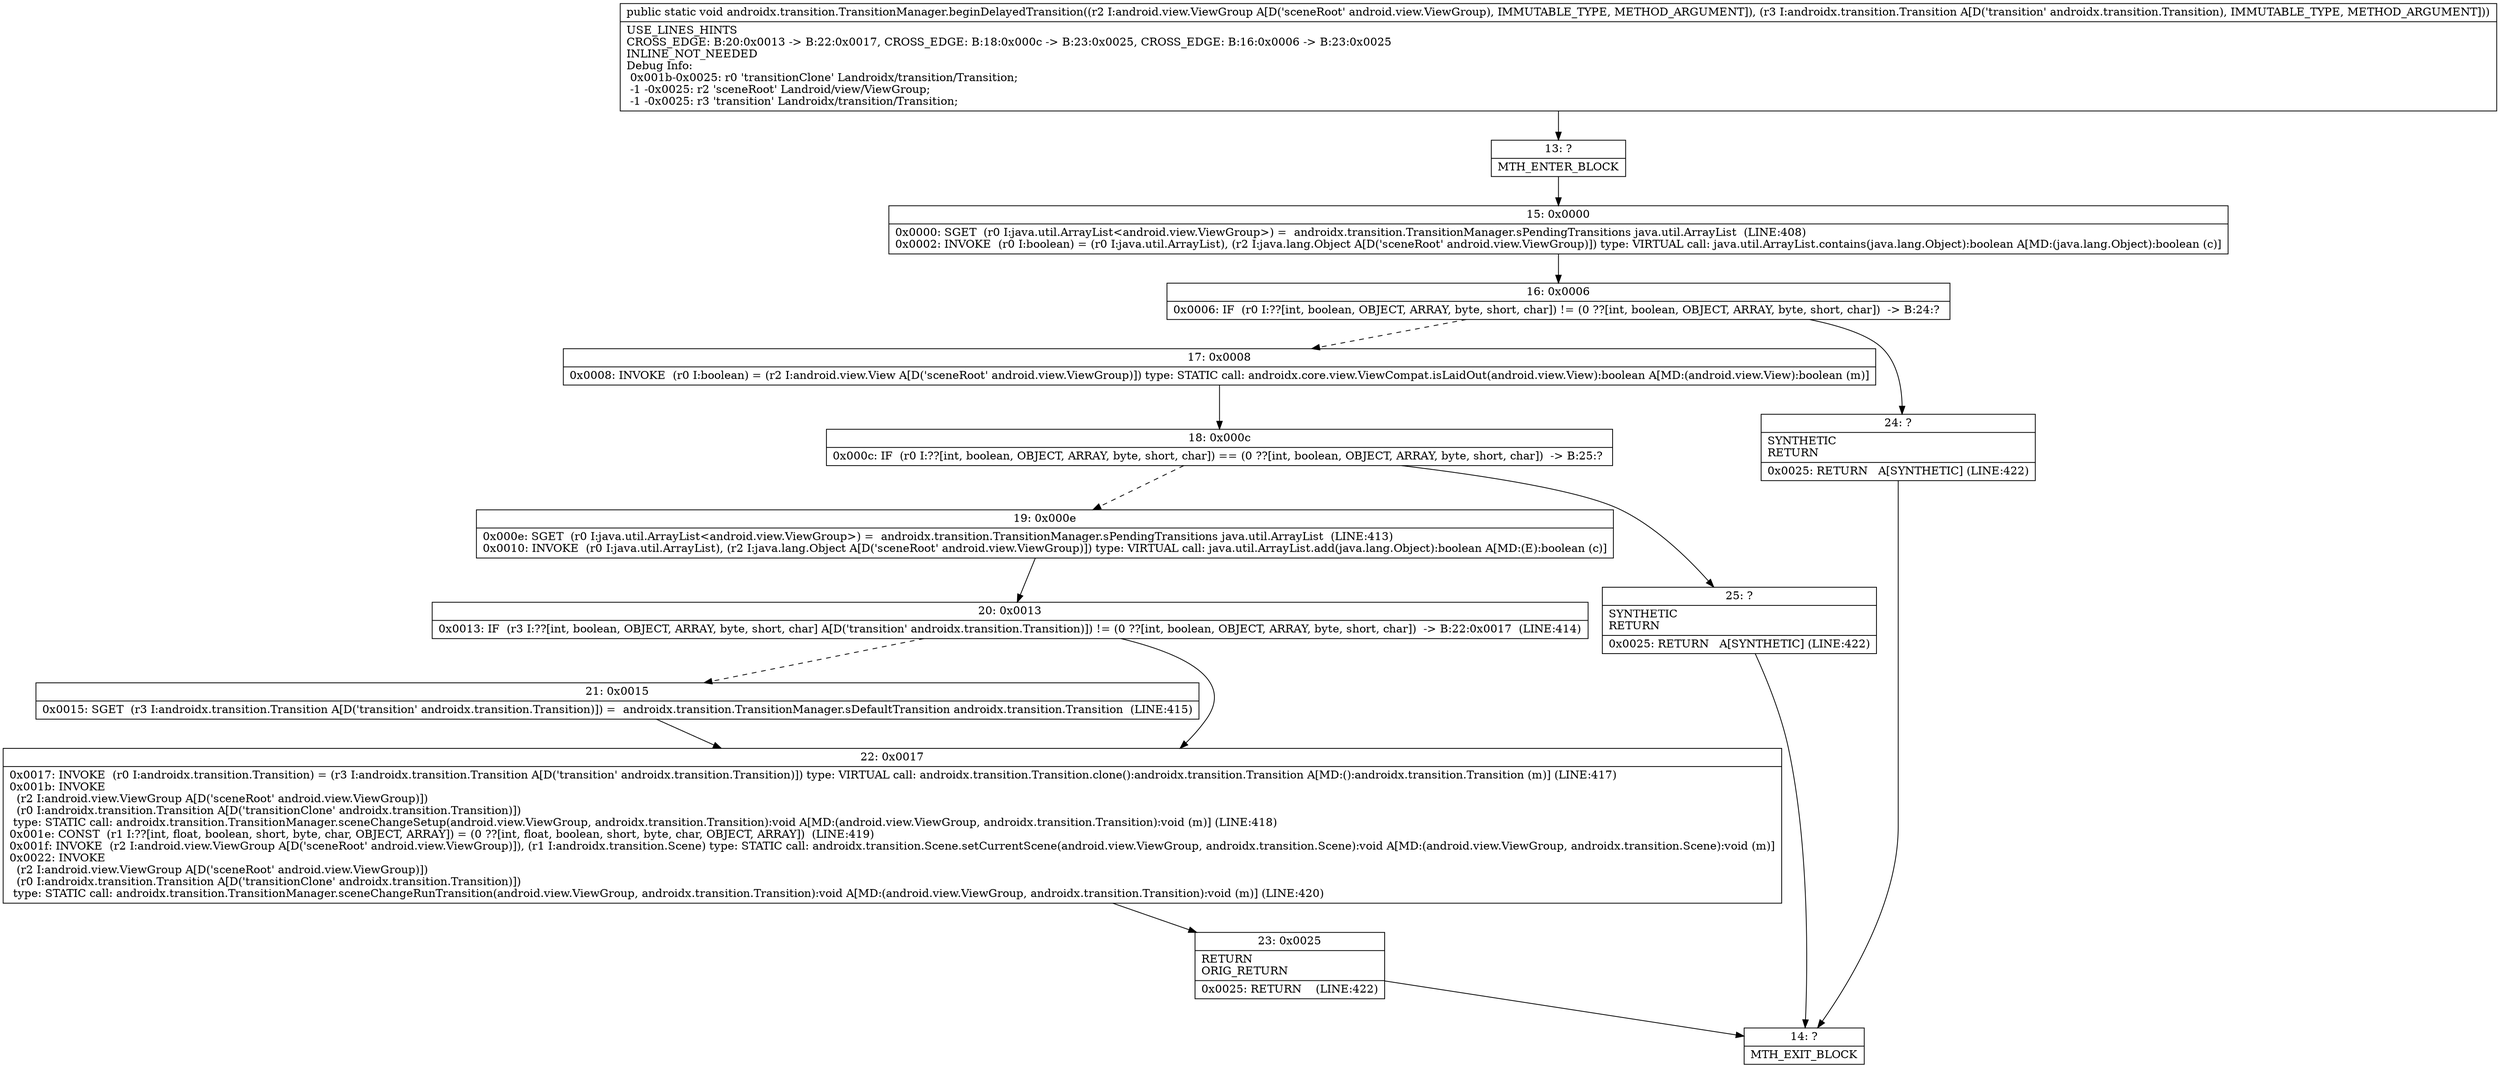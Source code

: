digraph "CFG forandroidx.transition.TransitionManager.beginDelayedTransition(Landroid\/view\/ViewGroup;Landroidx\/transition\/Transition;)V" {
Node_13 [shape=record,label="{13\:\ ?|MTH_ENTER_BLOCK\l}"];
Node_15 [shape=record,label="{15\:\ 0x0000|0x0000: SGET  (r0 I:java.util.ArrayList\<android.view.ViewGroup\>) =  androidx.transition.TransitionManager.sPendingTransitions java.util.ArrayList  (LINE:408)\l0x0002: INVOKE  (r0 I:boolean) = (r0 I:java.util.ArrayList), (r2 I:java.lang.Object A[D('sceneRoot' android.view.ViewGroup)]) type: VIRTUAL call: java.util.ArrayList.contains(java.lang.Object):boolean A[MD:(java.lang.Object):boolean (c)]\l}"];
Node_16 [shape=record,label="{16\:\ 0x0006|0x0006: IF  (r0 I:??[int, boolean, OBJECT, ARRAY, byte, short, char]) != (0 ??[int, boolean, OBJECT, ARRAY, byte, short, char])  \-\> B:24:? \l}"];
Node_17 [shape=record,label="{17\:\ 0x0008|0x0008: INVOKE  (r0 I:boolean) = (r2 I:android.view.View A[D('sceneRoot' android.view.ViewGroup)]) type: STATIC call: androidx.core.view.ViewCompat.isLaidOut(android.view.View):boolean A[MD:(android.view.View):boolean (m)]\l}"];
Node_18 [shape=record,label="{18\:\ 0x000c|0x000c: IF  (r0 I:??[int, boolean, OBJECT, ARRAY, byte, short, char]) == (0 ??[int, boolean, OBJECT, ARRAY, byte, short, char])  \-\> B:25:? \l}"];
Node_19 [shape=record,label="{19\:\ 0x000e|0x000e: SGET  (r0 I:java.util.ArrayList\<android.view.ViewGroup\>) =  androidx.transition.TransitionManager.sPendingTransitions java.util.ArrayList  (LINE:413)\l0x0010: INVOKE  (r0 I:java.util.ArrayList), (r2 I:java.lang.Object A[D('sceneRoot' android.view.ViewGroup)]) type: VIRTUAL call: java.util.ArrayList.add(java.lang.Object):boolean A[MD:(E):boolean (c)]\l}"];
Node_20 [shape=record,label="{20\:\ 0x0013|0x0013: IF  (r3 I:??[int, boolean, OBJECT, ARRAY, byte, short, char] A[D('transition' androidx.transition.Transition)]) != (0 ??[int, boolean, OBJECT, ARRAY, byte, short, char])  \-\> B:22:0x0017  (LINE:414)\l}"];
Node_21 [shape=record,label="{21\:\ 0x0015|0x0015: SGET  (r3 I:androidx.transition.Transition A[D('transition' androidx.transition.Transition)]) =  androidx.transition.TransitionManager.sDefaultTransition androidx.transition.Transition  (LINE:415)\l}"];
Node_22 [shape=record,label="{22\:\ 0x0017|0x0017: INVOKE  (r0 I:androidx.transition.Transition) = (r3 I:androidx.transition.Transition A[D('transition' androidx.transition.Transition)]) type: VIRTUAL call: androidx.transition.Transition.clone():androidx.transition.Transition A[MD:():androidx.transition.Transition (m)] (LINE:417)\l0x001b: INVOKE  \l  (r2 I:android.view.ViewGroup A[D('sceneRoot' android.view.ViewGroup)])\l  (r0 I:androidx.transition.Transition A[D('transitionClone' androidx.transition.Transition)])\l type: STATIC call: androidx.transition.TransitionManager.sceneChangeSetup(android.view.ViewGroup, androidx.transition.Transition):void A[MD:(android.view.ViewGroup, androidx.transition.Transition):void (m)] (LINE:418)\l0x001e: CONST  (r1 I:??[int, float, boolean, short, byte, char, OBJECT, ARRAY]) = (0 ??[int, float, boolean, short, byte, char, OBJECT, ARRAY])  (LINE:419)\l0x001f: INVOKE  (r2 I:android.view.ViewGroup A[D('sceneRoot' android.view.ViewGroup)]), (r1 I:androidx.transition.Scene) type: STATIC call: androidx.transition.Scene.setCurrentScene(android.view.ViewGroup, androidx.transition.Scene):void A[MD:(android.view.ViewGroup, androidx.transition.Scene):void (m)]\l0x0022: INVOKE  \l  (r2 I:android.view.ViewGroup A[D('sceneRoot' android.view.ViewGroup)])\l  (r0 I:androidx.transition.Transition A[D('transitionClone' androidx.transition.Transition)])\l type: STATIC call: androidx.transition.TransitionManager.sceneChangeRunTransition(android.view.ViewGroup, androidx.transition.Transition):void A[MD:(android.view.ViewGroup, androidx.transition.Transition):void (m)] (LINE:420)\l}"];
Node_23 [shape=record,label="{23\:\ 0x0025|RETURN\lORIG_RETURN\l|0x0025: RETURN    (LINE:422)\l}"];
Node_14 [shape=record,label="{14\:\ ?|MTH_EXIT_BLOCK\l}"];
Node_25 [shape=record,label="{25\:\ ?|SYNTHETIC\lRETURN\l|0x0025: RETURN   A[SYNTHETIC] (LINE:422)\l}"];
Node_24 [shape=record,label="{24\:\ ?|SYNTHETIC\lRETURN\l|0x0025: RETURN   A[SYNTHETIC] (LINE:422)\l}"];
MethodNode[shape=record,label="{public static void androidx.transition.TransitionManager.beginDelayedTransition((r2 I:android.view.ViewGroup A[D('sceneRoot' android.view.ViewGroup), IMMUTABLE_TYPE, METHOD_ARGUMENT]), (r3 I:androidx.transition.Transition A[D('transition' androidx.transition.Transition), IMMUTABLE_TYPE, METHOD_ARGUMENT]))  | USE_LINES_HINTS\lCROSS_EDGE: B:20:0x0013 \-\> B:22:0x0017, CROSS_EDGE: B:18:0x000c \-\> B:23:0x0025, CROSS_EDGE: B:16:0x0006 \-\> B:23:0x0025\lINLINE_NOT_NEEDED\lDebug Info:\l  0x001b\-0x0025: r0 'transitionClone' Landroidx\/transition\/Transition;\l  \-1 \-0x0025: r2 'sceneRoot' Landroid\/view\/ViewGroup;\l  \-1 \-0x0025: r3 'transition' Landroidx\/transition\/Transition;\l}"];
MethodNode -> Node_13;Node_13 -> Node_15;
Node_15 -> Node_16;
Node_16 -> Node_17[style=dashed];
Node_16 -> Node_24;
Node_17 -> Node_18;
Node_18 -> Node_19[style=dashed];
Node_18 -> Node_25;
Node_19 -> Node_20;
Node_20 -> Node_21[style=dashed];
Node_20 -> Node_22;
Node_21 -> Node_22;
Node_22 -> Node_23;
Node_23 -> Node_14;
Node_25 -> Node_14;
Node_24 -> Node_14;
}

